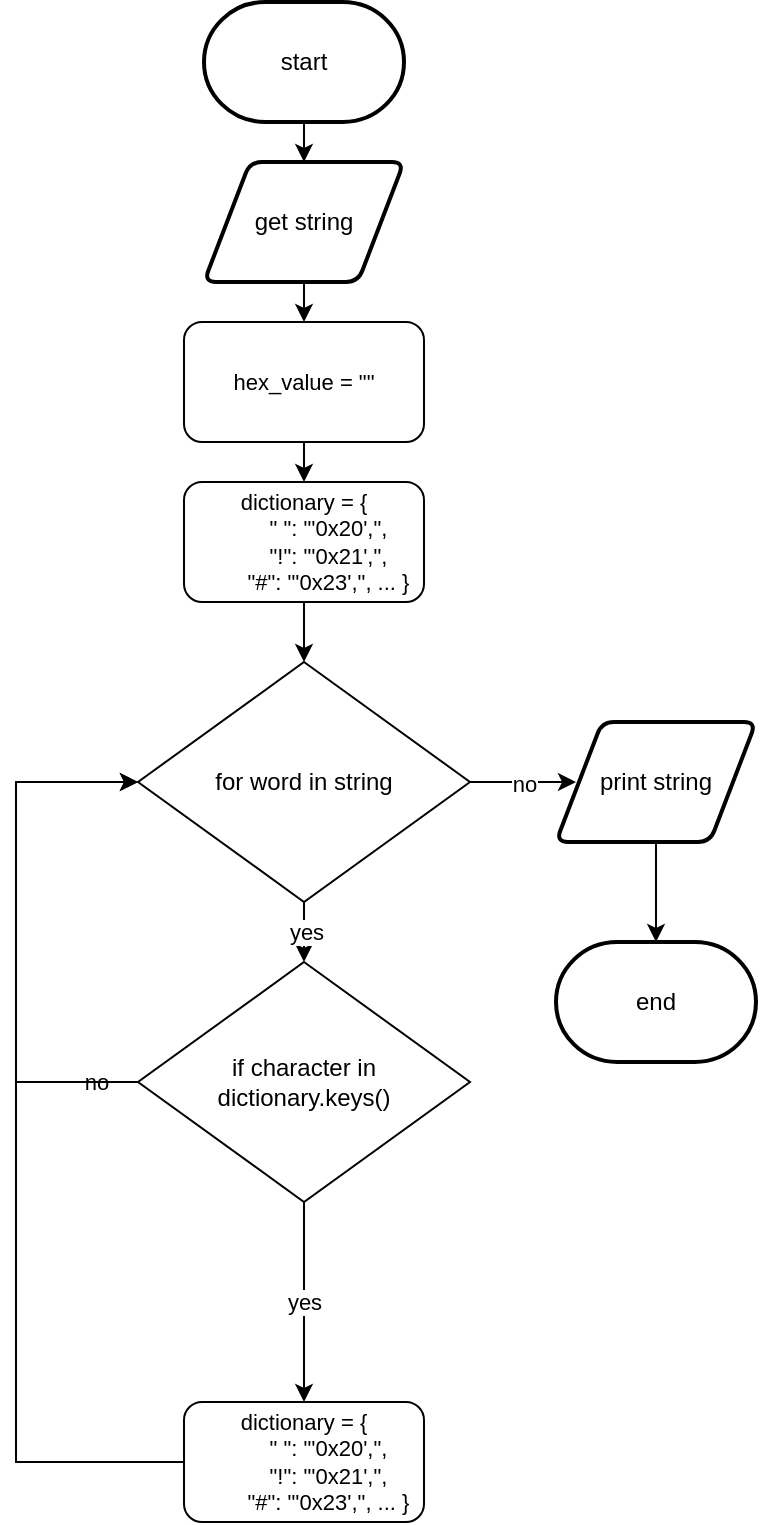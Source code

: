 <mxfile>
    <diagram id="u-GtxlJVRN88nns22guV" name="Page-1">
        <mxGraphModel dx="690" dy="526" grid="1" gridSize="10" guides="1" tooltips="1" connect="1" arrows="1" fold="1" page="1" pageScale="1" pageWidth="827" pageHeight="1169" math="0" shadow="0">
            <root>
                <mxCell id="0"/>
                <mxCell id="1" parent="0"/>
                <mxCell id="146" style="edgeStyle=orthogonalEdgeStyle;shape=connector;rounded=0;html=1;exitX=0;exitY=0.5;exitDx=0;exitDy=0;entryX=0;entryY=0.5;entryDx=0;entryDy=0;labelBackgroundColor=default;fontFamily=Helvetica;fontSize=11;fontColor=default;endArrow=classic;strokeColor=default;" parent="1" target="122" edge="1">
                    <mxGeometry relative="1" as="geometry">
                        <Array as="points">
                            <mxPoint x="280" y="940"/>
                            <mxPoint x="280" y="600"/>
                        </Array>
                        <mxPoint x="385.5" y="940" as="sourcePoint"/>
                    </mxGeometry>
                </mxCell>
                <mxCell id="119" value="end" style="strokeWidth=2;html=1;shape=mxgraph.flowchart.terminator;whiteSpace=wrap;" parent="1" vertex="1">
                    <mxGeometry x="550" y="680" width="100" height="60" as="geometry"/>
                </mxCell>
                <mxCell id="144" value="yes" style="edgeStyle=orthogonalEdgeStyle;shape=connector;rounded=0;html=1;exitX=0.5;exitY=1;exitDx=0;exitDy=0;entryX=0.5;entryY=0;entryDx=0;entryDy=0;labelBackgroundColor=default;fontFamily=Helvetica;fontSize=11;fontColor=default;endArrow=classic;strokeColor=default;" parent="1" source="122" edge="1">
                    <mxGeometry relative="1" as="geometry">
                        <mxPoint x="424" y="690" as="targetPoint"/>
                    </mxGeometry>
                </mxCell>
                <mxCell id="149" value="no" style="edgeStyle=orthogonalEdgeStyle;shape=connector;rounded=0;html=1;exitX=1;exitY=0.5;exitDx=0;exitDy=0;entryX=0;entryY=0.5;entryDx=0;entryDy=0;labelBackgroundColor=default;fontFamily=Helvetica;fontSize=11;fontColor=default;endArrow=classic;strokeColor=default;" parent="1" source="122" edge="1">
                    <mxGeometry relative="1" as="geometry">
                        <mxPoint x="560" y="600" as="targetPoint"/>
                    </mxGeometry>
                </mxCell>
                <mxCell id="122" value="for word in string" style="rhombus;whiteSpace=wrap;html=1;" parent="1" vertex="1">
                    <mxGeometry x="341" y="540" width="166" height="120" as="geometry"/>
                </mxCell>
                <mxCell id="154" style="edgeStyle=orthogonalEdgeStyle;shape=connector;rounded=0;html=1;exitX=0.5;exitY=1;exitDx=0;exitDy=0;exitPerimeter=0;entryX=0.5;entryY=0;entryDx=0;entryDy=0;labelBackgroundColor=default;fontFamily=Helvetica;fontSize=11;fontColor=default;endArrow=classic;strokeColor=default;" edge="1" parent="1" source="140" target="152">
                    <mxGeometry relative="1" as="geometry"/>
                </mxCell>
                <mxCell id="140" value="start" style="strokeWidth=2;html=1;shape=mxgraph.flowchart.terminator;whiteSpace=wrap;" parent="1" vertex="1">
                    <mxGeometry x="374" y="210" width="100" height="60" as="geometry"/>
                </mxCell>
                <mxCell id="151" style="edgeStyle=orthogonalEdgeStyle;shape=connector;rounded=0;html=1;exitX=0.5;exitY=1;exitDx=0;exitDy=0;entryX=0.5;entryY=0;entryDx=0;entryDy=0;entryPerimeter=0;labelBackgroundColor=default;fontFamily=Helvetica;fontSize=11;fontColor=default;endArrow=classic;strokeColor=default;" parent="1" source="148" target="119" edge="1">
                    <mxGeometry relative="1" as="geometry"/>
                </mxCell>
                <mxCell id="148" value="print string" style="shape=parallelogram;html=1;strokeWidth=2;perimeter=parallelogramPerimeter;whiteSpace=wrap;rounded=1;arcSize=12;size=0.23;" parent="1" vertex="1">
                    <mxGeometry x="550" y="570" width="100" height="60" as="geometry"/>
                </mxCell>
                <mxCell id="155" style="edgeStyle=orthogonalEdgeStyle;shape=connector;rounded=0;html=1;exitX=0.5;exitY=1;exitDx=0;exitDy=0;labelBackgroundColor=default;fontFamily=Helvetica;fontSize=11;fontColor=default;endArrow=classic;strokeColor=default;" edge="1" parent="1" source="152" target="153">
                    <mxGeometry relative="1" as="geometry"/>
                </mxCell>
                <mxCell id="152" value="get string" style="shape=parallelogram;html=1;strokeWidth=2;perimeter=parallelogramPerimeter;whiteSpace=wrap;rounded=1;arcSize=12;size=0.23;" vertex="1" parent="1">
                    <mxGeometry x="374" y="290" width="100" height="60" as="geometry"/>
                </mxCell>
                <mxCell id="158" style="edgeStyle=orthogonalEdgeStyle;shape=connector;rounded=0;html=1;exitX=0.5;exitY=1;exitDx=0;exitDy=0;entryX=0.5;entryY=0;entryDx=0;entryDy=0;labelBackgroundColor=default;fontFamily=Helvetica;fontSize=11;fontColor=default;endArrow=classic;strokeColor=default;" edge="1" parent="1" source="153" target="157">
                    <mxGeometry relative="1" as="geometry"/>
                </mxCell>
                <mxCell id="153" value="hex_value = &quot;&quot;" style="rounded=1;whiteSpace=wrap;html=1;fontFamily=Helvetica;fontSize=11;fontColor=default;" vertex="1" parent="1">
                    <mxGeometry x="364" y="370" width="120" height="60" as="geometry"/>
                </mxCell>
                <mxCell id="159" style="edgeStyle=orthogonalEdgeStyle;shape=connector;rounded=0;html=1;exitX=0.5;exitY=1;exitDx=0;exitDy=0;entryX=0.5;entryY=0;entryDx=0;entryDy=0;labelBackgroundColor=default;fontFamily=Helvetica;fontSize=11;fontColor=default;endArrow=classic;strokeColor=default;" edge="1" parent="1" source="157" target="122">
                    <mxGeometry relative="1" as="geometry"/>
                </mxCell>
                <mxCell id="157" value="&lt;div&gt;dictionary = {&lt;/div&gt;&lt;div&gt;&amp;nbsp; &amp;nbsp; &amp;nbsp; &amp;nbsp; &quot; &quot;: &quot;'0x20',&quot;,&lt;/div&gt;&lt;div&gt;&amp;nbsp; &amp;nbsp; &amp;nbsp; &amp;nbsp; &quot;!&quot;: &quot;'0x21',&quot;,&lt;/div&gt;&lt;div&gt;&amp;nbsp; &amp;nbsp; &amp;nbsp; &amp;nbsp; &quot;#&quot;: &quot;'0x23',&quot;, ... }&lt;/div&gt;" style="rounded=1;whiteSpace=wrap;html=1;fontFamily=Helvetica;fontSize=11;fontColor=default;" vertex="1" parent="1">
                    <mxGeometry x="364" y="450" width="120" height="60" as="geometry"/>
                </mxCell>
                <mxCell id="162" value="yes" style="edgeStyle=orthogonalEdgeStyle;shape=connector;rounded=0;html=1;exitX=0.5;exitY=1;exitDx=0;exitDy=0;labelBackgroundColor=default;fontFamily=Helvetica;fontSize=11;fontColor=default;endArrow=classic;strokeColor=default;" edge="1" parent="1" source="160" target="161">
                    <mxGeometry relative="1" as="geometry"/>
                </mxCell>
                <mxCell id="163" style="edgeStyle=orthogonalEdgeStyle;shape=connector;rounded=0;html=1;exitX=0;exitY=0.5;exitDx=0;exitDy=0;entryX=0;entryY=0.5;entryDx=0;entryDy=0;labelBackgroundColor=default;fontFamily=Helvetica;fontSize=11;fontColor=default;endArrow=classic;strokeColor=default;" edge="1" parent="1" source="160" target="122">
                    <mxGeometry relative="1" as="geometry">
                        <Array as="points">
                            <mxPoint x="280" y="750"/>
                            <mxPoint x="280" y="600"/>
                        </Array>
                    </mxGeometry>
                </mxCell>
                <mxCell id="160" value="if character in &lt;br&gt;dictionary.keys()" style="rhombus;whiteSpace=wrap;html=1;" vertex="1" parent="1">
                    <mxGeometry x="341" y="690" width="166" height="120" as="geometry"/>
                </mxCell>
                <mxCell id="161" value="&lt;div&gt;dictionary = {&lt;/div&gt;&lt;div&gt;&amp;nbsp; &amp;nbsp; &amp;nbsp; &amp;nbsp; &quot; &quot;: &quot;'0x20',&quot;,&lt;/div&gt;&lt;div&gt;&amp;nbsp; &amp;nbsp; &amp;nbsp; &amp;nbsp; &quot;!&quot;: &quot;'0x21',&quot;,&lt;/div&gt;&lt;div&gt;&amp;nbsp; &amp;nbsp; &amp;nbsp; &amp;nbsp; &quot;#&quot;: &quot;'0x23',&quot;, ... }&lt;/div&gt;" style="rounded=1;whiteSpace=wrap;html=1;fontFamily=Helvetica;fontSize=11;fontColor=default;" vertex="1" parent="1">
                    <mxGeometry x="364" y="910" width="120" height="60" as="geometry"/>
                </mxCell>
                <mxCell id="164" value="no" style="text;html=1;align=center;verticalAlign=middle;resizable=0;points=[];autosize=1;strokeColor=none;fillColor=none;fontSize=11;fontFamily=Helvetica;fontColor=default;" vertex="1" parent="1">
                    <mxGeometry x="305" y="740" width="30" height="20" as="geometry"/>
                </mxCell>
            </root>
        </mxGraphModel>
    </diagram>
</mxfile>